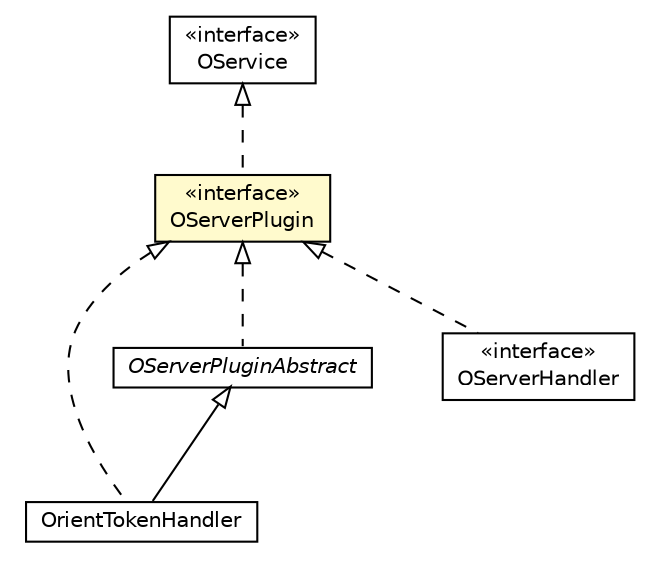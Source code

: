 #!/usr/local/bin/dot
#
# Class diagram 
# Generated by UMLGraph version R5_6-24-gf6e263 (http://www.umlgraph.org/)
#

digraph G {
	edge [fontname="Helvetica",fontsize=10,labelfontname="Helvetica",labelfontsize=10];
	node [fontname="Helvetica",fontsize=10,shape=plaintext];
	nodesep=0.25;
	ranksep=0.5;
	// com.orientechnologies.common.util.OService
	c3853147 [label=<<table title="com.orientechnologies.common.util.OService" border="0" cellborder="1" cellspacing="0" cellpadding="2" port="p" href="../../../common/util/OService.html">
		<tr><td><table border="0" cellspacing="0" cellpadding="1">
<tr><td align="center" balign="center"> &#171;interface&#187; </td></tr>
<tr><td align="center" balign="center"> OService </td></tr>
		</table></td></tr>
		</table>>, URL="../../../common/util/OService.html", fontname="Helvetica", fontcolor="black", fontsize=10.0];
	// com.orientechnologies.orient.server.token.OrientTokenHandler
	c3854554 [label=<<table title="com.orientechnologies.orient.server.token.OrientTokenHandler" border="0" cellborder="1" cellspacing="0" cellpadding="2" port="p" href="../token/OrientTokenHandler.html">
		<tr><td><table border="0" cellspacing="0" cellpadding="1">
<tr><td align="center" balign="center"> OrientTokenHandler </td></tr>
		</table></td></tr>
		</table>>, URL="../token/OrientTokenHandler.html", fontname="Helvetica", fontcolor="black", fontsize=10.0];
	// com.orientechnologies.orient.server.plugin.OServerPlugin
	c3854561 [label=<<table title="com.orientechnologies.orient.server.plugin.OServerPlugin" border="0" cellborder="1" cellspacing="0" cellpadding="2" port="p" bgcolor="lemonChiffon" href="./OServerPlugin.html">
		<tr><td><table border="0" cellspacing="0" cellpadding="1">
<tr><td align="center" balign="center"> &#171;interface&#187; </td></tr>
<tr><td align="center" balign="center"> OServerPlugin </td></tr>
		</table></td></tr>
		</table>>, URL="./OServerPlugin.html", fontname="Helvetica", fontcolor="black", fontsize=10.0];
	// com.orientechnologies.orient.server.plugin.OServerPluginAbstract
	c3854565 [label=<<table title="com.orientechnologies.orient.server.plugin.OServerPluginAbstract" border="0" cellborder="1" cellspacing="0" cellpadding="2" port="p" href="./OServerPluginAbstract.html">
		<tr><td><table border="0" cellspacing="0" cellpadding="1">
<tr><td align="center" balign="center"><font face="Helvetica-Oblique"> OServerPluginAbstract </font></td></tr>
		</table></td></tr>
		</table>>, URL="./OServerPluginAbstract.html", fontname="Helvetica", fontcolor="black", fontsize=10.0];
	// com.orientechnologies.orient.server.handler.OServerHandler
	c3854573 [label=<<table title="com.orientechnologies.orient.server.handler.OServerHandler" border="0" cellborder="1" cellspacing="0" cellpadding="2" port="p" href="../handler/OServerHandler.html">
		<tr><td><table border="0" cellspacing="0" cellpadding="1">
<tr><td align="center" balign="center"> &#171;interface&#187; </td></tr>
<tr><td align="center" balign="center"> OServerHandler </td></tr>
		</table></td></tr>
		</table>>, URL="../handler/OServerHandler.html", fontname="Helvetica", fontcolor="black", fontsize=10.0];
	//com.orientechnologies.orient.server.token.OrientTokenHandler extends com.orientechnologies.orient.server.plugin.OServerPluginAbstract
	c3854565:p -> c3854554:p [dir=back,arrowtail=empty];
	//com.orientechnologies.orient.server.token.OrientTokenHandler implements com.orientechnologies.orient.server.plugin.OServerPlugin
	c3854561:p -> c3854554:p [dir=back,arrowtail=empty,style=dashed];
	//com.orientechnologies.orient.server.plugin.OServerPlugin implements com.orientechnologies.common.util.OService
	c3853147:p -> c3854561:p [dir=back,arrowtail=empty,style=dashed];
	//com.orientechnologies.orient.server.plugin.OServerPluginAbstract implements com.orientechnologies.orient.server.plugin.OServerPlugin
	c3854561:p -> c3854565:p [dir=back,arrowtail=empty,style=dashed];
	//com.orientechnologies.orient.server.handler.OServerHandler implements com.orientechnologies.orient.server.plugin.OServerPlugin
	c3854561:p -> c3854573:p [dir=back,arrowtail=empty,style=dashed];
}

